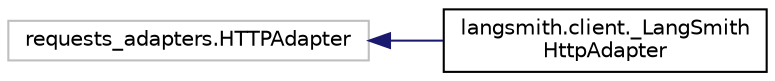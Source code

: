 digraph "Graphical Class Hierarchy"
{
 // LATEX_PDF_SIZE
  edge [fontname="Helvetica",fontsize="10",labelfontname="Helvetica",labelfontsize="10"];
  node [fontname="Helvetica",fontsize="10",shape=record];
  rankdir="LR";
  Node6639 [label="requests_adapters.HTTPAdapter",height=0.2,width=0.4,color="grey75", fillcolor="white", style="filled",tooltip=" "];
  Node6639 -> Node0 [dir="back",color="midnightblue",fontsize="10",style="solid",fontname="Helvetica"];
  Node0 [label="langsmith.client._LangSmith\lHttpAdapter",height=0.2,width=0.4,color="black", fillcolor="white", style="filled",URL="$classlangsmith_1_1client_1_1__LangSmithHttpAdapter.html",tooltip=" "];
}
